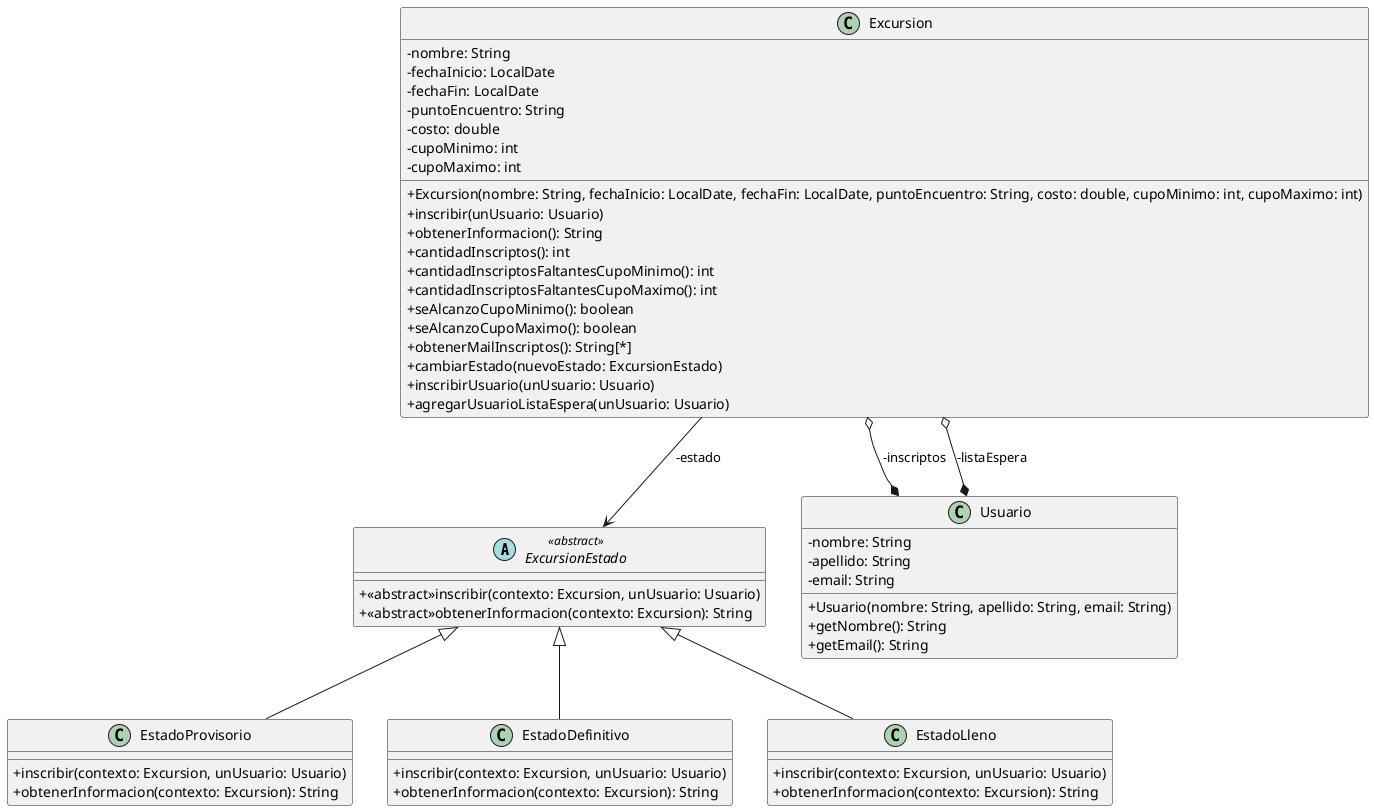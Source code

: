@startuml

skinparam classAttributeIconSize 0

abstract class ExcursionEstado <<abstract>> {
+<<abstract>>inscribir(contexto: Excursion, unUsuario: Usuario)
+<<abstract>>obtenerInformacion(contexto: Excursion): String
}

class EstadoProvisorio {
+inscribir(contexto: Excursion, unUsuario: Usuario)
+obtenerInformacion(contexto: Excursion): String
}

class EstadoDefinitivo {
+inscribir(contexto: Excursion, unUsuario: Usuario)
+obtenerInformacion(contexto: Excursion): String
}

class EstadoLleno {
+inscribir(contexto: Excursion, unUsuario: Usuario)
+obtenerInformacion(contexto: Excursion): String
}

class Excursion {
-nombre: String
-fechaInicio: LocalDate
-fechaFin: LocalDate
-puntoEncuentro: String
-costo: double
-cupoMinimo: int
-cupoMaximo: int
+Excursion(nombre: String, fechaInicio: LocalDate, fechaFin: LocalDate, puntoEncuentro: String, costo: double, cupoMinimo: int, cupoMaximo: int)
+inscribir(unUsuario: Usuario)
+obtenerInformacion(): String
+cantidadInscriptos(): int
+cantidadInscriptosFaltantesCupoMinimo(): int
+cantidadInscriptosFaltantesCupoMaximo(): int
+seAlcanzoCupoMinimo(): boolean
+seAlcanzoCupoMaximo(): boolean
+obtenerMailInscriptos(): String[*]
+cambiarEstado(nuevoEstado: ExcursionEstado)
+inscribirUsuario(unUsuario: Usuario)
+agregarUsuarioListaEspera(unUsuario: Usuario)
}

class Usuario {
-nombre: String
-apellido: String
-email: String
+Usuario(nombre: String, apellido: String, email: String)
+getNombre(): String
+getEmail(): String
}

Excursion --> ExcursionEstado : -estado
Excursion o--* Usuario : -inscriptos
Excursion o--* Usuario : -listaEspera

EstadoProvisorio -up-|> ExcursionEstado
EstadoDefinitivo -up-|> ExcursionEstado
EstadoLleno -up-|> ExcursionEstado

@enduml
